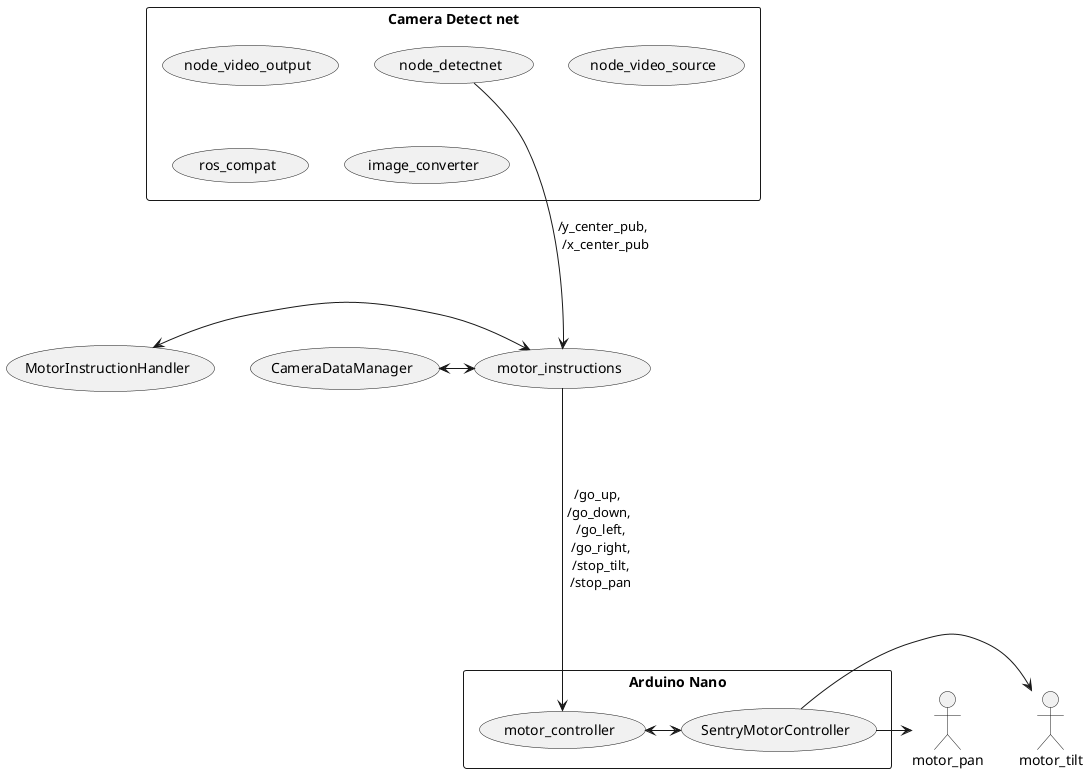 @startuml "JetsonV1 overview no Shooting"

rectangle "**Camera Detect net**" {
    (node_detectnet)
    (node_video_output)
    (node_video_source)
    (ros_compat)
    (image_converter)
}
node_detectnet ----> (motor_instructions) : "/y_center_pub, \n /x_center_pub"


rectangle "**Arduino Nano**" {
    (motor_controller) 
    (SentryMotorController)
}
(MotorInstructionHandler) <-> motor_instructions
(CameraDataManager) <-> motor_instructions 

motor_instructions ----> motor_controller : "/go_up, \n /go_down, \n /go_left,\n /go_right,\n /stop_tilt,\n /stop_pan"

motor_pan <- SentryMotorController 
motor_tilt <- SentryMotorController
motor_controller <-> SentryMotorController

@enduml